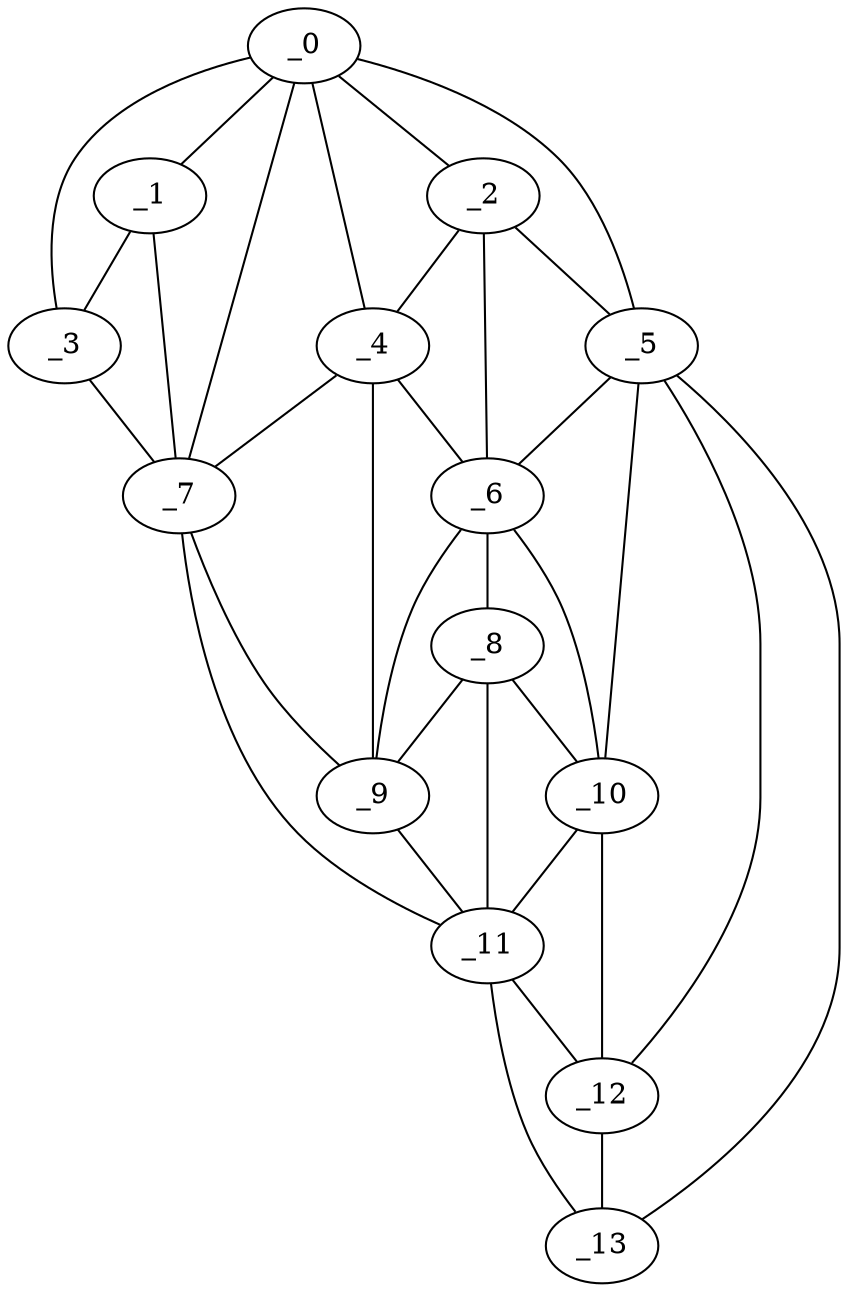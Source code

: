graph "obj50__330.gxl" {
	_0	 [x=47,
		y=39];
	_1	 [x=70,
		y=16];
	_0 -- _1	 [valence=2];
	_2	 [x=70,
		y=89];
	_0 -- _2	 [valence=2];
	_3	 [x=72,
		y=9];
	_0 -- _3	 [valence=1];
	_4	 [x=74,
		y=80];
	_0 -- _4	 [valence=2];
	_5	 [x=74,
		y=98];
	_0 -- _5	 [valence=1];
	_7	 [x=82,
		y=38];
	_0 -- _7	 [valence=2];
	_1 -- _3	 [valence=1];
	_1 -- _7	 [valence=2];
	_2 -- _4	 [valence=2];
	_2 -- _5	 [valence=1];
	_6	 [x=81,
		y=87];
	_2 -- _6	 [valence=1];
	_3 -- _7	 [valence=1];
	_4 -- _6	 [valence=2];
	_4 -- _7	 [valence=2];
	_9	 [x=91,
		y=76];
	_4 -- _9	 [valence=1];
	_5 -- _6	 [valence=2];
	_10	 [x=91,
		y=94];
	_5 -- _10	 [valence=2];
	_12	 [x=94,
		y=102];
	_5 -- _12	 [valence=2];
	_13	 [x=98,
		y=115];
	_5 -- _13	 [valence=1];
	_8	 [x=87,
		y=86];
	_6 -- _8	 [valence=2];
	_6 -- _9	 [valence=1];
	_6 -- _10	 [valence=2];
	_7 -- _9	 [valence=2];
	_11	 [x=94,
		y=83];
	_7 -- _11	 [valence=1];
	_8 -- _9	 [valence=2];
	_8 -- _10	 [valence=2];
	_8 -- _11	 [valence=2];
	_9 -- _11	 [valence=1];
	_10 -- _11	 [valence=1];
	_10 -- _12	 [valence=2];
	_11 -- _12	 [valence=2];
	_11 -- _13	 [valence=1];
	_12 -- _13	 [valence=2];
}
